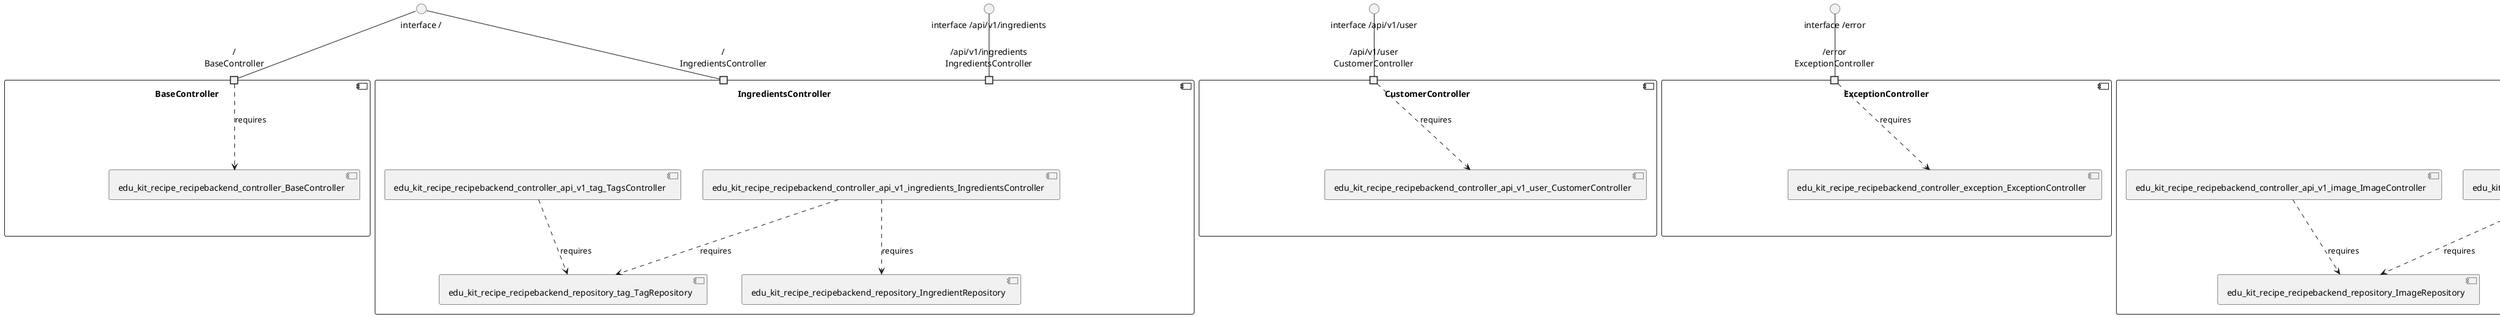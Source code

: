 @startuml
skinparam fixCircleLabelOverlapping true
component "BaseController\n\n\n\n\n\n" {
[edu_kit_recipe_recipebackend_controller_BaseController]
portin "/\nBaseController"
"/\nBaseController"..>[edu_kit_recipe_recipebackend_controller_BaseController] : requires
}
"interface /"--"/\nBaseController"
component "CustomerController\n\n\n\n\n\n" {
[edu_kit_recipe_recipebackend_controller_api_v1_user_CustomerController]
portin "/api/v1/user\nCustomerController"
"/api/v1/user\nCustomerController"..>[edu_kit_recipe_recipebackend_controller_api_v1_user_CustomerController] : requires
}
"interface /api/v1/user"--"/api/v1/user\nCustomerController"
component "ExceptionController\n\n\n\n\n\n" {
[edu_kit_recipe_recipebackend_controller_exception_ExceptionController]
portin "/error\nExceptionController"
"/error\nExceptionController"..>[edu_kit_recipe_recipebackend_controller_exception_ExceptionController] : requires
}
"interface /error"--"/error\nExceptionController"
component "ImageController\n\n\n\n\n\n" {
[edu_kit_recipe_recipebackend_controller_api_v1_recipe_RecipeController]
[edu_kit_recipe_recipebackend_repository_RecipeRepository]
[edu_kit_recipe_recipebackend_repository_ImageRepository]
[edu_kit_recipe_recipebackend_service_RecipeService]
[edu_kit_recipe_recipebackend_service_CustomerService]
[edu_kit_recipe_recipebackend_controller_api_v1_image_ImageController]
[edu_kit_recipe_recipebackend_repository_CustomerRepository]
portin "/api/v1/recipes\nImageController"
portin "/api/v1/images\nImageController"
[edu_kit_recipe_recipebackend_service_CustomerService]..>[edu_kit_recipe_recipebackend_repository_CustomerRepository] : requires
[edu_kit_recipe_recipebackend_service_RecipeService]..>[edu_kit_recipe_recipebackend_repository_ImageRepository] : requires
[edu_kit_recipe_recipebackend_controller_api_v1_image_ImageController]..>[edu_kit_recipe_recipebackend_repository_ImageRepository] : requires
[edu_kit_recipe_recipebackend_controller_api_v1_recipe_RecipeController]..>[edu_kit_recipe_recipebackend_repository_RecipeRepository] : requires
[edu_kit_recipe_recipebackend_service_RecipeService]..>[edu_kit_recipe_recipebackend_repository_RecipeRepository] : requires
[edu_kit_recipe_recipebackend_service_CustomerService]..>[edu_kit_recipe_recipebackend_repository_RecipeRepository] : requires
}
"interface /api/v1/recipes"--"/api/v1/recipes\nImageController"
"interface /api/v1/images"--"/api/v1/images\nImageController"
component "IngredientsController\n\n\n\n\n\n" {
[edu_kit_recipe_recipebackend_controller_api_v1_ingredients_IngredientsController]
[edu_kit_recipe_recipebackend_repository_IngredientRepository]
[edu_kit_recipe_recipebackend_controller_api_v1_tag_TagsController]
[edu_kit_recipe_recipebackend_repository_tag_TagRepository]
portin "/\nIngredientsController"
portin "/api/v1/ingredients\nIngredientsController"
[edu_kit_recipe_recipebackend_controller_api_v1_ingredients_IngredientsController]..>[edu_kit_recipe_recipebackend_repository_IngredientRepository] : requires
[edu_kit_recipe_recipebackend_controller_api_v1_ingredients_IngredientsController]..>[edu_kit_recipe_recipebackend_repository_tag_TagRepository] : requires
[edu_kit_recipe_recipebackend_controller_api_v1_tag_TagsController]..>[edu_kit_recipe_recipebackend_repository_tag_TagRepository] : requires
}
"interface /api/v1/ingredients"--"/api/v1/ingredients\nIngredientsController"
"interface /"--"/\nIngredientsController"
component "UnitController\n\n\n\n\n\n" {
[edu_kit_recipe_recipebackend_controller_api_v1_units_UnitController]
[edu_kit_recipe_recipebackend_repository_UnitRepository]
portin "/api/v1/units\nUnitController"
[edu_kit_recipe_recipebackend_controller_api_v1_units_UnitController]..>[edu_kit_recipe_recipebackend_repository_UnitRepository] : requires
"/api/v1/units\nUnitController"..>[edu_kit_recipe_recipebackend_controller_api_v1_units_UnitController] : requires
}
"interface /api/v1/units"--"/api/v1/units\nUnitController"
"interface JpaRepository"--[edu_kit_recipe_recipebackend_repository_IngredientWithAmountRepository]

@enduml
